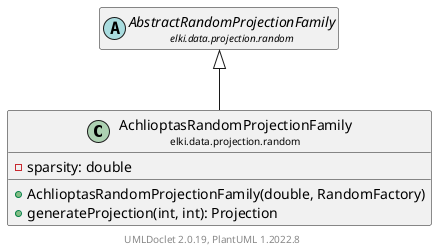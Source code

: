 @startuml
    remove .*\.(Instance|Par|Parameterizer|Factory)$
    set namespaceSeparator none
    hide empty fields
    hide empty methods

    class "<size:14>AchlioptasRandomProjectionFamily\n<size:10>elki.data.projection.random" as elki.data.projection.random.AchlioptasRandomProjectionFamily [[AchlioptasRandomProjectionFamily.html]] {
        -sparsity: double
        +AchlioptasRandomProjectionFamily(double, RandomFactory)
        +generateProjection(int, int): Projection
    }

    abstract class "<size:14>AbstractRandomProjectionFamily\n<size:10>elki.data.projection.random" as elki.data.projection.random.AbstractRandomProjectionFamily [[AbstractRandomProjectionFamily.html]]
    class "<size:14>AchlioptasRandomProjectionFamily.Par\n<size:10>elki.data.projection.random" as elki.data.projection.random.AchlioptasRandomProjectionFamily.Par [[AchlioptasRandomProjectionFamily.Par.html]]

    elki.data.projection.random.AbstractRandomProjectionFamily <|-- elki.data.projection.random.AchlioptasRandomProjectionFamily
    elki.data.projection.random.AchlioptasRandomProjectionFamily +-- elki.data.projection.random.AchlioptasRandomProjectionFamily.Par

    center footer UMLDoclet 2.0.19, PlantUML 1.2022.8
@enduml
